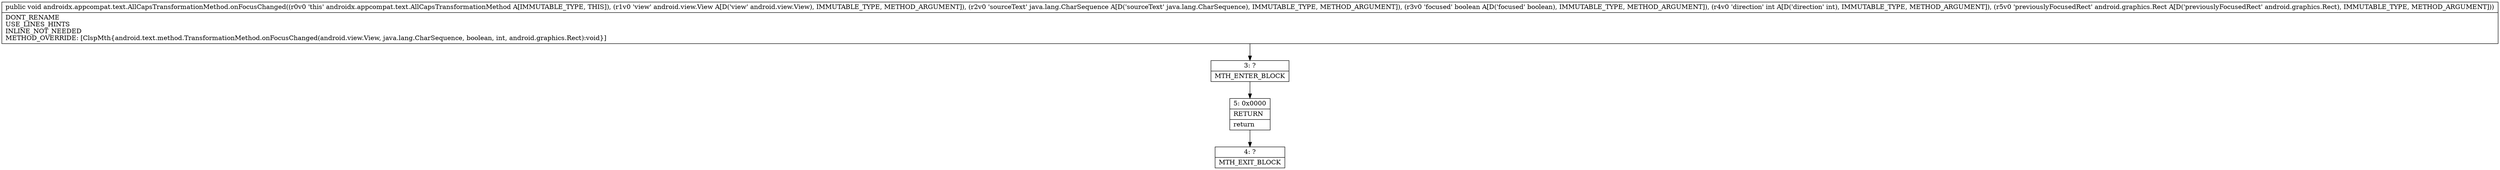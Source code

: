 digraph "CFG forandroidx.appcompat.text.AllCapsTransformationMethod.onFocusChanged(Landroid\/view\/View;Ljava\/lang\/CharSequence;ZILandroid\/graphics\/Rect;)V" {
Node_3 [shape=record,label="{3\:\ ?|MTH_ENTER_BLOCK\l}"];
Node_5 [shape=record,label="{5\:\ 0x0000|RETURN\l|return\l}"];
Node_4 [shape=record,label="{4\:\ ?|MTH_EXIT_BLOCK\l}"];
MethodNode[shape=record,label="{public void androidx.appcompat.text.AllCapsTransformationMethod.onFocusChanged((r0v0 'this' androidx.appcompat.text.AllCapsTransformationMethod A[IMMUTABLE_TYPE, THIS]), (r1v0 'view' android.view.View A[D('view' android.view.View), IMMUTABLE_TYPE, METHOD_ARGUMENT]), (r2v0 'sourceText' java.lang.CharSequence A[D('sourceText' java.lang.CharSequence), IMMUTABLE_TYPE, METHOD_ARGUMENT]), (r3v0 'focused' boolean A[D('focused' boolean), IMMUTABLE_TYPE, METHOD_ARGUMENT]), (r4v0 'direction' int A[D('direction' int), IMMUTABLE_TYPE, METHOD_ARGUMENT]), (r5v0 'previouslyFocusedRect' android.graphics.Rect A[D('previouslyFocusedRect' android.graphics.Rect), IMMUTABLE_TYPE, METHOD_ARGUMENT]))  | DONT_RENAME\lUSE_LINES_HINTS\lINLINE_NOT_NEEDED\lMETHOD_OVERRIDE: [ClspMth\{android.text.method.TransformationMethod.onFocusChanged(android.view.View, java.lang.CharSequence, boolean, int, android.graphics.Rect):void\}]\l}"];
MethodNode -> Node_3;Node_3 -> Node_5;
Node_5 -> Node_4;
}

